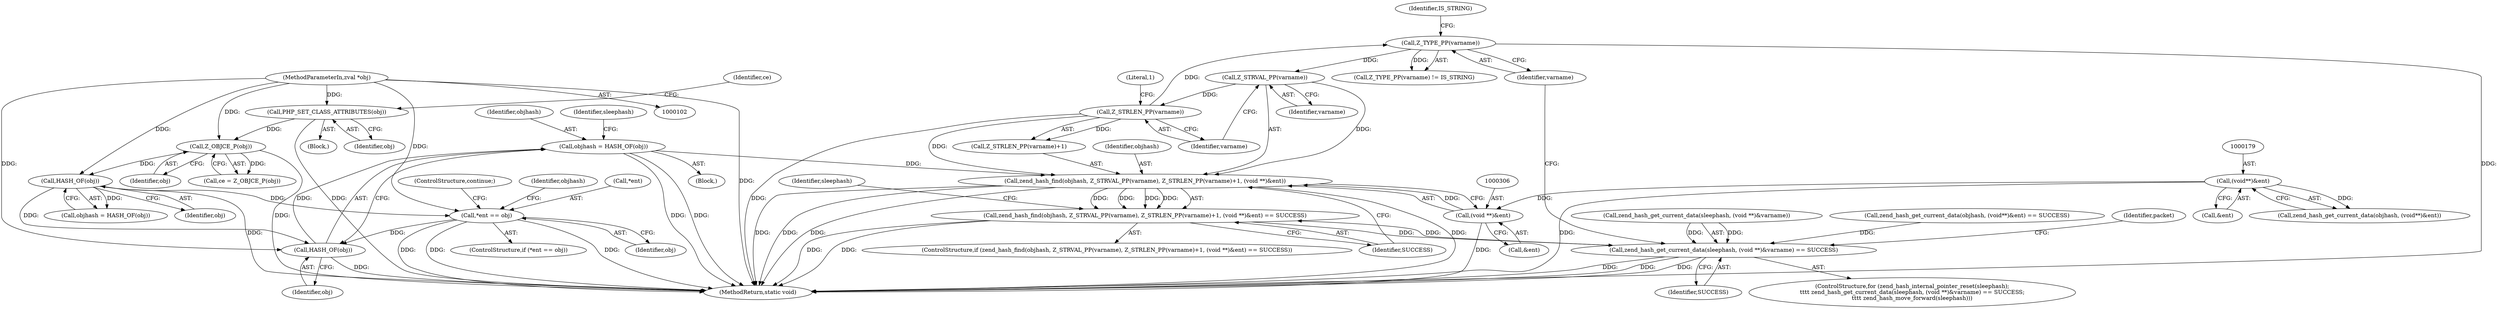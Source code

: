 digraph "0_php-src_6045de69c7dedcba3eadf7c4bba424b19c81d00d_1@pointer" {
"1000297" [label="(Call,zend_hash_find(objhash, Z_STRVAL_PP(varname), Z_STRLEN_PP(varname)+1, (void **)&ent))"];
"1000270" [label="(Call,objhash = HASH_OF(obj))"];
"1000272" [label="(Call,HASH_OF(obj))"];
"1000187" [label="(Call,*ent == obj)"];
"1000170" [label="(Call,HASH_OF(obj))"];
"1000125" [label="(Call,Z_OBJCE_P(obj))"];
"1000121" [label="(Call,PHP_SET_CLASS_ATTRIBUTES(obj))"];
"1000104" [label="(MethodParameterIn,zval *obj)"];
"1000299" [label="(Call,Z_STRVAL_PP(varname))"];
"1000290" [label="(Call,Z_TYPE_PP(varname))"];
"1000302" [label="(Call,Z_STRLEN_PP(varname))"];
"1000305" [label="(Call,(void **)&ent)"];
"1000178" [label="(Call,(void**)&ent)"];
"1000296" [label="(Call,zend_hash_find(objhash, Z_STRVAL_PP(varname), Z_STRLEN_PP(varname)+1, (void **)&ent) == SUCCESS)"];
"1000277" [label="(Call,zend_hash_get_current_data(sleephash, (void **)&varname) == SUCCESS)"];
"1000175" [label="(Call,zend_hash_get_current_data(objhash, (void**)&ent) == SUCCESS)"];
"1000122" [label="(Identifier,obj)"];
"1000300" [label="(Identifier,varname)"];
"1000105" [label="(Block,)"];
"1000180" [label="(Call,&ent)"];
"1000292" [label="(Identifier,IS_STRING)"];
"1000170" [label="(Call,HASH_OF(obj))"];
"1000192" [label="(ControlStructure,continue;)"];
"1000276" [label="(Identifier,sleephash)"];
"1000168" [label="(Call,objhash = HASH_OF(obj))"];
"1000325" [label="(MethodReturn,static void)"];
"1000124" [label="(Identifier,ce)"];
"1000295" [label="(ControlStructure,if (zend_hash_find(objhash, Z_STRVAL_PP(varname), Z_STRLEN_PP(varname)+1, (void **)&ent) == SUCCESS))"];
"1000271" [label="(Identifier,objhash)"];
"1000270" [label="(Call,objhash = HASH_OF(obj))"];
"1000312" [label="(Identifier,packet)"];
"1000123" [label="(Call,ce = Z_OBJCE_P(obj))"];
"1000297" [label="(Call,zend_hash_find(objhash, Z_STRVAL_PP(varname), Z_STRLEN_PP(varname)+1, (void **)&ent))"];
"1000296" [label="(Call,zend_hash_find(objhash, Z_STRVAL_PP(varname), Z_STRLEN_PP(varname)+1, (void **)&ent) == SUCCESS)"];
"1000277" [label="(Call,zend_hash_get_current_data(sleephash, (void **)&varname) == SUCCESS)"];
"1000302" [label="(Call,Z_STRLEN_PP(varname))"];
"1000196" [label="(Identifier,objhash)"];
"1000272" [label="(Call,HASH_OF(obj))"];
"1000273" [label="(Identifier,obj)"];
"1000126" [label="(Identifier,obj)"];
"1000274" [label="(ControlStructure,for (zend_hash_internal_pointer_reset(sleephash);\n\t\t\t\t zend_hash_get_current_data(sleephash, (void **)&varname) == SUCCESS;\n\t\t\t\t zend_hash_move_forward(sleephash)))"];
"1000309" [label="(Identifier,SUCCESS)"];
"1000187" [label="(Call,*ent == obj)"];
"1000104" [label="(MethodParameterIn,zval *obj)"];
"1000305" [label="(Call,(void **)&ent)"];
"1000307" [label="(Call,&ent)"];
"1000176" [label="(Call,zend_hash_get_current_data(objhash, (void**)&ent))"];
"1000278" [label="(Call,zend_hash_get_current_data(sleephash, (void **)&varname))"];
"1000190" [label="(Identifier,obj)"];
"1000289" [label="(Call,Z_TYPE_PP(varname) != IS_STRING)"];
"1000299" [label="(Call,Z_STRVAL_PP(varname))"];
"1000125" [label="(Call,Z_OBJCE_P(obj))"];
"1000304" [label="(Literal,1)"];
"1000286" [label="(Identifier,sleephash)"];
"1000245" [label="(Block,)"];
"1000188" [label="(Call,*ent)"];
"1000171" [label="(Identifier,obj)"];
"1000298" [label="(Identifier,objhash)"];
"1000290" [label="(Call,Z_TYPE_PP(varname))"];
"1000284" [label="(Identifier,SUCCESS)"];
"1000291" [label="(Identifier,varname)"];
"1000121" [label="(Call,PHP_SET_CLASS_ATTRIBUTES(obj))"];
"1000303" [label="(Identifier,varname)"];
"1000301" [label="(Call,Z_STRLEN_PP(varname)+1)"];
"1000178" [label="(Call,(void**)&ent)"];
"1000186" [label="(ControlStructure,if (*ent == obj))"];
"1000297" -> "1000296"  [label="AST: "];
"1000297" -> "1000305"  [label="CFG: "];
"1000298" -> "1000297"  [label="AST: "];
"1000299" -> "1000297"  [label="AST: "];
"1000301" -> "1000297"  [label="AST: "];
"1000305" -> "1000297"  [label="AST: "];
"1000309" -> "1000297"  [label="CFG: "];
"1000297" -> "1000325"  [label="DDG: "];
"1000297" -> "1000325"  [label="DDG: "];
"1000297" -> "1000325"  [label="DDG: "];
"1000297" -> "1000325"  [label="DDG: "];
"1000297" -> "1000296"  [label="DDG: "];
"1000297" -> "1000296"  [label="DDG: "];
"1000297" -> "1000296"  [label="DDG: "];
"1000297" -> "1000296"  [label="DDG: "];
"1000270" -> "1000297"  [label="DDG: "];
"1000299" -> "1000297"  [label="DDG: "];
"1000302" -> "1000297"  [label="DDG: "];
"1000305" -> "1000297"  [label="DDG: "];
"1000270" -> "1000245"  [label="AST: "];
"1000270" -> "1000272"  [label="CFG: "];
"1000271" -> "1000270"  [label="AST: "];
"1000272" -> "1000270"  [label="AST: "];
"1000276" -> "1000270"  [label="CFG: "];
"1000270" -> "1000325"  [label="DDG: "];
"1000270" -> "1000325"  [label="DDG: "];
"1000272" -> "1000270"  [label="DDG: "];
"1000272" -> "1000273"  [label="CFG: "];
"1000273" -> "1000272"  [label="AST: "];
"1000272" -> "1000325"  [label="DDG: "];
"1000187" -> "1000272"  [label="DDG: "];
"1000170" -> "1000272"  [label="DDG: "];
"1000104" -> "1000272"  [label="DDG: "];
"1000187" -> "1000186"  [label="AST: "];
"1000187" -> "1000190"  [label="CFG: "];
"1000188" -> "1000187"  [label="AST: "];
"1000190" -> "1000187"  [label="AST: "];
"1000192" -> "1000187"  [label="CFG: "];
"1000196" -> "1000187"  [label="CFG: "];
"1000187" -> "1000325"  [label="DDG: "];
"1000187" -> "1000325"  [label="DDG: "];
"1000187" -> "1000325"  [label="DDG: "];
"1000170" -> "1000187"  [label="DDG: "];
"1000104" -> "1000187"  [label="DDG: "];
"1000170" -> "1000168"  [label="AST: "];
"1000170" -> "1000171"  [label="CFG: "];
"1000171" -> "1000170"  [label="AST: "];
"1000168" -> "1000170"  [label="CFG: "];
"1000170" -> "1000325"  [label="DDG: "];
"1000170" -> "1000168"  [label="DDG: "];
"1000125" -> "1000170"  [label="DDG: "];
"1000104" -> "1000170"  [label="DDG: "];
"1000125" -> "1000123"  [label="AST: "];
"1000125" -> "1000126"  [label="CFG: "];
"1000126" -> "1000125"  [label="AST: "];
"1000123" -> "1000125"  [label="CFG: "];
"1000125" -> "1000325"  [label="DDG: "];
"1000125" -> "1000123"  [label="DDG: "];
"1000121" -> "1000125"  [label="DDG: "];
"1000104" -> "1000125"  [label="DDG: "];
"1000121" -> "1000105"  [label="AST: "];
"1000121" -> "1000122"  [label="CFG: "];
"1000122" -> "1000121"  [label="AST: "];
"1000124" -> "1000121"  [label="CFG: "];
"1000121" -> "1000325"  [label="DDG: "];
"1000104" -> "1000121"  [label="DDG: "];
"1000104" -> "1000102"  [label="AST: "];
"1000104" -> "1000325"  [label="DDG: "];
"1000299" -> "1000300"  [label="CFG: "];
"1000300" -> "1000299"  [label="AST: "];
"1000303" -> "1000299"  [label="CFG: "];
"1000290" -> "1000299"  [label="DDG: "];
"1000299" -> "1000302"  [label="DDG: "];
"1000290" -> "1000289"  [label="AST: "];
"1000290" -> "1000291"  [label="CFG: "];
"1000291" -> "1000290"  [label="AST: "];
"1000292" -> "1000290"  [label="CFG: "];
"1000290" -> "1000325"  [label="DDG: "];
"1000290" -> "1000289"  [label="DDG: "];
"1000302" -> "1000290"  [label="DDG: "];
"1000302" -> "1000301"  [label="AST: "];
"1000302" -> "1000303"  [label="CFG: "];
"1000303" -> "1000302"  [label="AST: "];
"1000304" -> "1000302"  [label="CFG: "];
"1000302" -> "1000325"  [label="DDG: "];
"1000302" -> "1000301"  [label="DDG: "];
"1000305" -> "1000307"  [label="CFG: "];
"1000306" -> "1000305"  [label="AST: "];
"1000307" -> "1000305"  [label="AST: "];
"1000305" -> "1000325"  [label="DDG: "];
"1000178" -> "1000305"  [label="DDG: "];
"1000178" -> "1000176"  [label="AST: "];
"1000178" -> "1000180"  [label="CFG: "];
"1000179" -> "1000178"  [label="AST: "];
"1000180" -> "1000178"  [label="AST: "];
"1000176" -> "1000178"  [label="CFG: "];
"1000178" -> "1000325"  [label="DDG: "];
"1000178" -> "1000176"  [label="DDG: "];
"1000296" -> "1000295"  [label="AST: "];
"1000296" -> "1000309"  [label="CFG: "];
"1000309" -> "1000296"  [label="AST: "];
"1000286" -> "1000296"  [label="CFG: "];
"1000296" -> "1000325"  [label="DDG: "];
"1000296" -> "1000325"  [label="DDG: "];
"1000296" -> "1000277"  [label="DDG: "];
"1000277" -> "1000296"  [label="DDG: "];
"1000277" -> "1000274"  [label="AST: "];
"1000277" -> "1000284"  [label="CFG: "];
"1000278" -> "1000277"  [label="AST: "];
"1000284" -> "1000277"  [label="AST: "];
"1000291" -> "1000277"  [label="CFG: "];
"1000312" -> "1000277"  [label="CFG: "];
"1000277" -> "1000325"  [label="DDG: "];
"1000277" -> "1000325"  [label="DDG: "];
"1000277" -> "1000325"  [label="DDG: "];
"1000278" -> "1000277"  [label="DDG: "];
"1000278" -> "1000277"  [label="DDG: "];
"1000175" -> "1000277"  [label="DDG: "];
}
